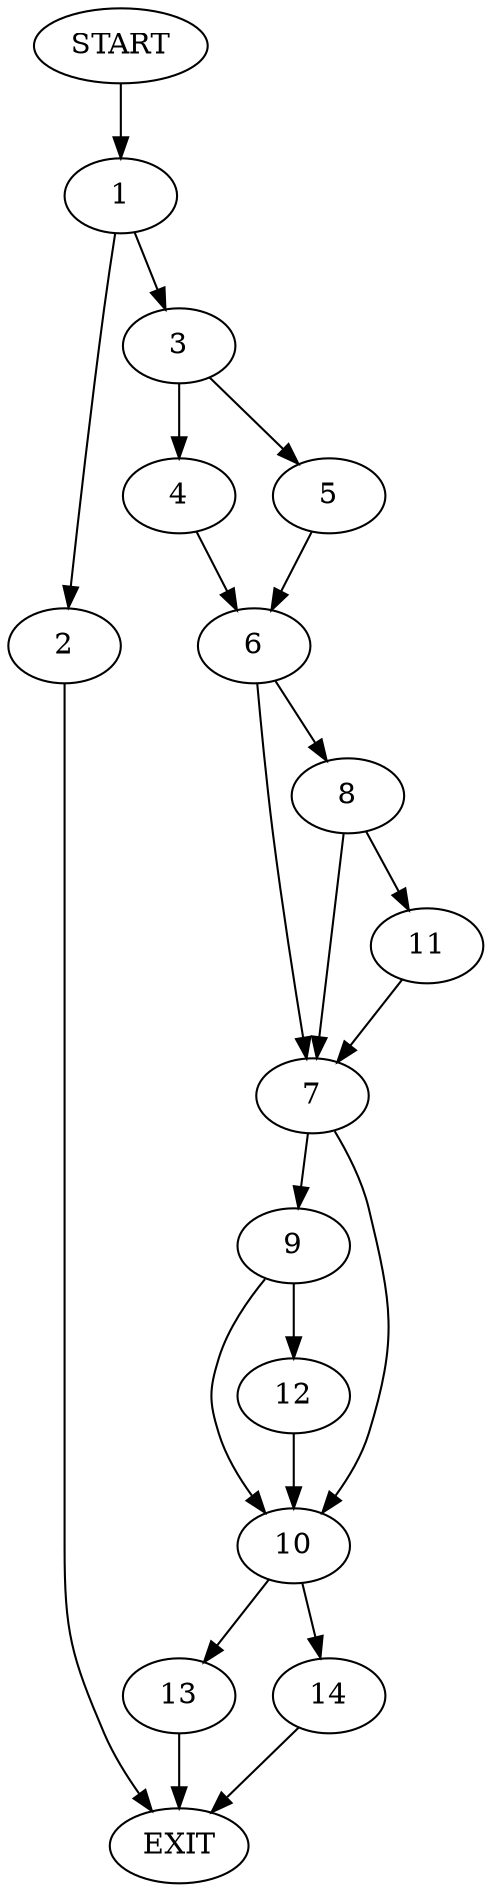 digraph {
0 [label="START"]
15 [label="EXIT"]
0 -> 1
1 -> 2
1 -> 3
2 -> 15
3 -> 4
3 -> 5
4 -> 6
5 -> 6
6 -> 7
6 -> 8
7 -> 9
7 -> 10
8 -> 7
8 -> 11
11 -> 7
9 -> 12
9 -> 10
10 -> 13
10 -> 14
12 -> 10
13 -> 15
14 -> 15
}

